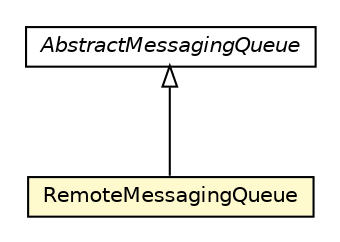 #!/usr/local/bin/dot
#
# Class diagram 
# Generated by UMLGraph version 5.1 (http://www.umlgraph.org/)
#

digraph G {
	edge [fontname="Helvetica",fontsize=10,labelfontname="Helvetica",labelfontsize=10];
	node [fontname="Helvetica",fontsize=10,shape=plaintext];
	nodesep=0.25;
	ranksep=0.5;
	// pt.ist.fenixframework.backend.infinispan.messaging.AbstractMessagingQueue
	c61566 [label=<<table title="pt.ist.fenixframework.backend.infinispan.messaging.AbstractMessagingQueue" border="0" cellborder="1" cellspacing="0" cellpadding="2" port="p" href="./AbstractMessagingQueue.html">
		<tr><td><table border="0" cellspacing="0" cellpadding="1">
<tr><td align="center" balign="center"><font face="Helvetica-Oblique"> AbstractMessagingQueue </font></td></tr>
		</table></td></tr>
		</table>>, fontname="Helvetica", fontcolor="black", fontsize=10.0];
	// pt.ist.fenixframework.backend.infinispan.messaging.RemoteMessagingQueue
	c61568 [label=<<table title="pt.ist.fenixframework.backend.infinispan.messaging.RemoteMessagingQueue" border="0" cellborder="1" cellspacing="0" cellpadding="2" port="p" bgcolor="lemonChiffon" href="./RemoteMessagingQueue.html">
		<tr><td><table border="0" cellspacing="0" cellpadding="1">
<tr><td align="center" balign="center"> RemoteMessagingQueue </td></tr>
		</table></td></tr>
		</table>>, fontname="Helvetica", fontcolor="black", fontsize=10.0];
	//pt.ist.fenixframework.backend.infinispan.messaging.RemoteMessagingQueue extends pt.ist.fenixframework.backend.infinispan.messaging.AbstractMessagingQueue
	c61566:p -> c61568:p [dir=back,arrowtail=empty];
}

